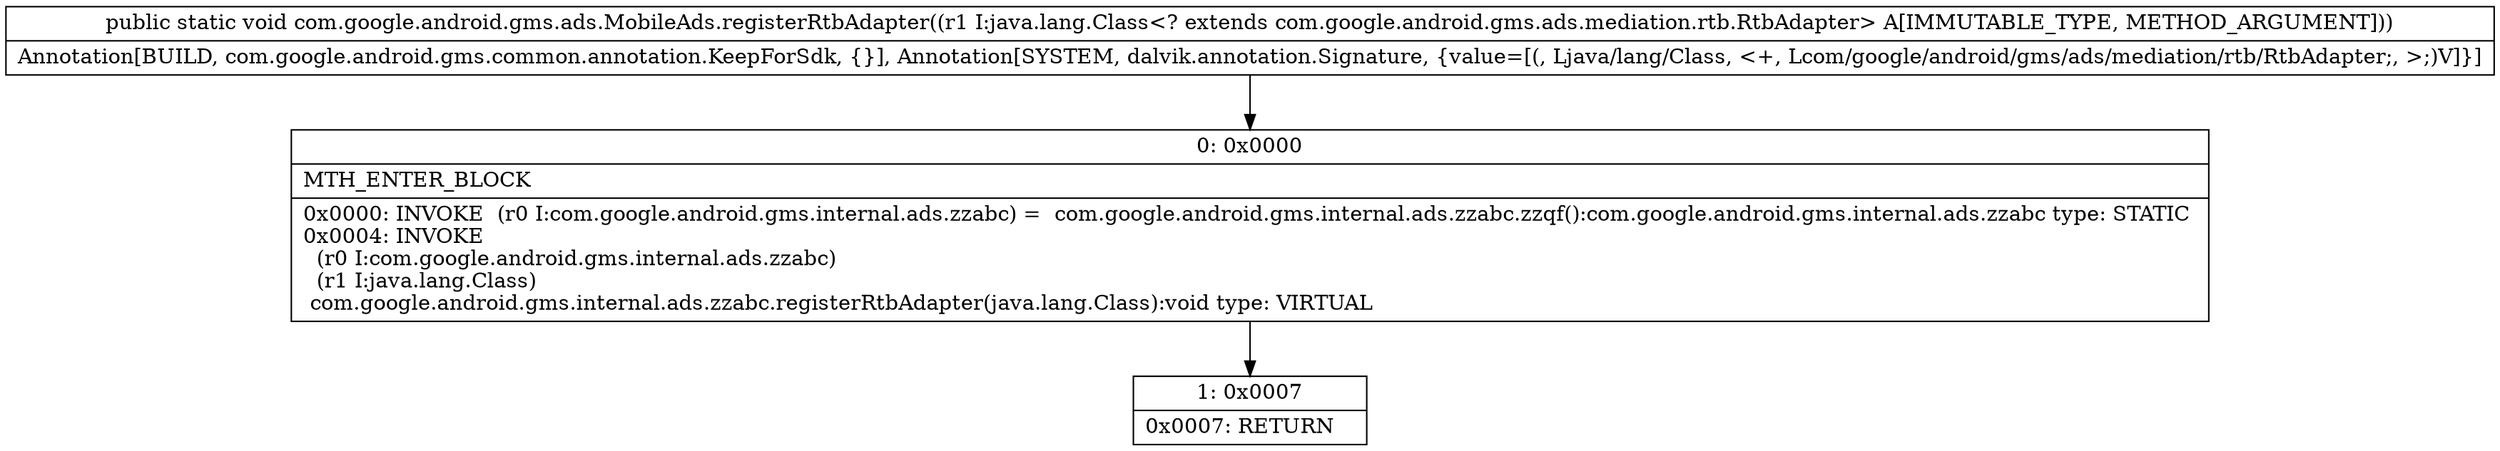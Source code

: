 digraph "CFG forcom.google.android.gms.ads.MobileAds.registerRtbAdapter(Ljava\/lang\/Class;)V" {
Node_0 [shape=record,label="{0\:\ 0x0000|MTH_ENTER_BLOCK\l|0x0000: INVOKE  (r0 I:com.google.android.gms.internal.ads.zzabc) =  com.google.android.gms.internal.ads.zzabc.zzqf():com.google.android.gms.internal.ads.zzabc type: STATIC \l0x0004: INVOKE  \l  (r0 I:com.google.android.gms.internal.ads.zzabc)\l  (r1 I:java.lang.Class)\l com.google.android.gms.internal.ads.zzabc.registerRtbAdapter(java.lang.Class):void type: VIRTUAL \l}"];
Node_1 [shape=record,label="{1\:\ 0x0007|0x0007: RETURN   \l}"];
MethodNode[shape=record,label="{public static void com.google.android.gms.ads.MobileAds.registerRtbAdapter((r1 I:java.lang.Class\<? extends com.google.android.gms.ads.mediation.rtb.RtbAdapter\> A[IMMUTABLE_TYPE, METHOD_ARGUMENT]))  | Annotation[BUILD, com.google.android.gms.common.annotation.KeepForSdk, \{\}], Annotation[SYSTEM, dalvik.annotation.Signature, \{value=[(, Ljava\/lang\/Class, \<+, Lcom\/google\/android\/gms\/ads\/mediation\/rtb\/RtbAdapter;, \>;)V]\}]\l}"];
MethodNode -> Node_0;
Node_0 -> Node_1;
}


